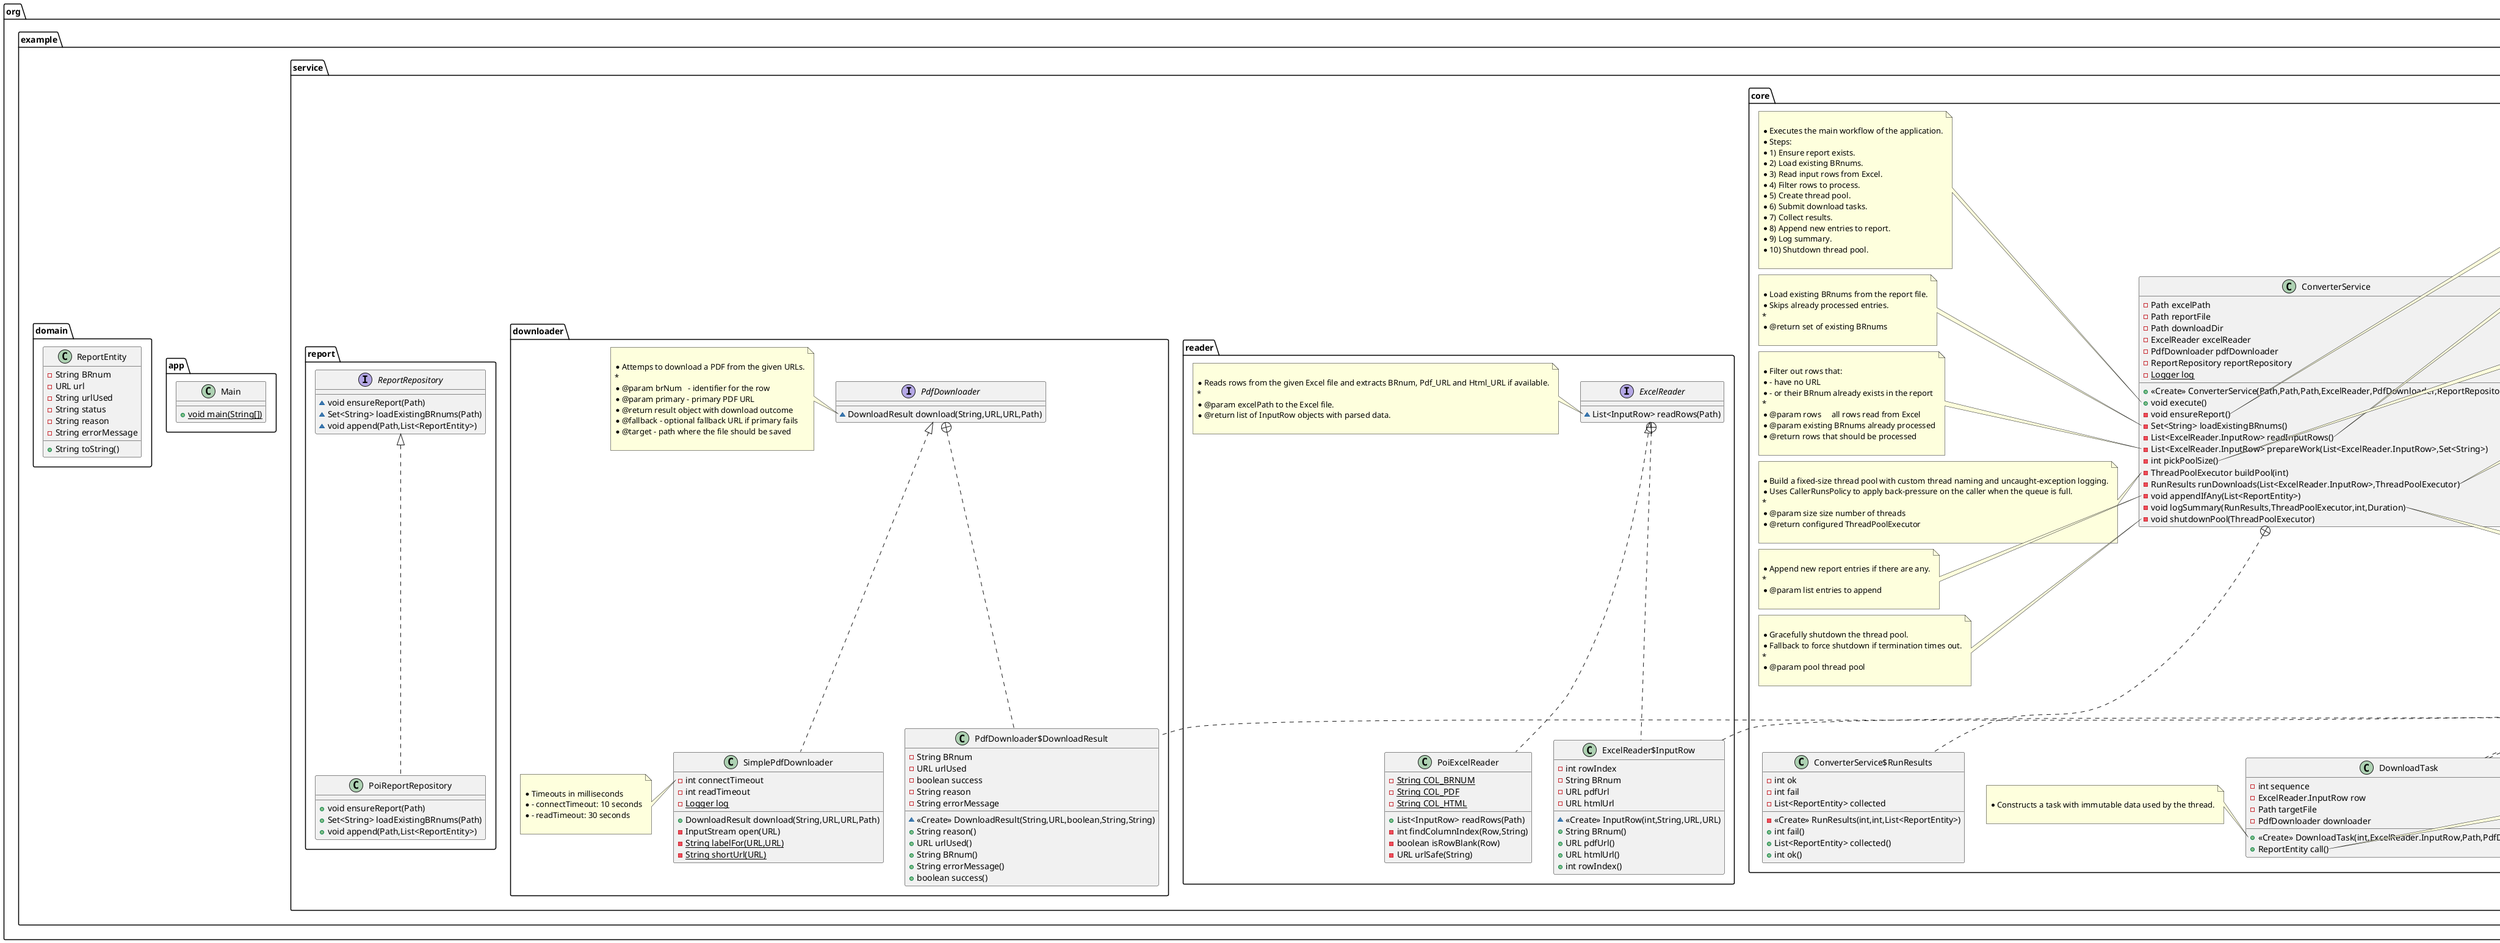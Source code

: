 @startuml
interface org.example.service.reader.ExcelReader {
~ List<InputRow> readRows(Path)
}
note left of org.example.service.reader.ExcelReader::readRows(Path)

     * Reads rows from the given Excel file and extracts BRnum, Pdf_URL and Html_URL if available.
     *
     * @param excelPath to the Excel file.
     * @return list of InputRow objects with parsed data.
     
end note

class org.example.service.reader.ExcelReader$InputRow {
- int rowIndex
- String BRnum
- URL pdfUrl
- URL htmlUrl
~ <<Create>> InputRow(int,String,URL,URL)
+ String BRnum()
+ URL pdfUrl()
+ URL htmlUrl()
+ int rowIndex()
}
note top of org.example.service.reader.ExcelReader$InputRow

     * Simple DTO representing one row of input data.
     
end note



class org.example.service.downloader.SimplePdfDownloader {
- int connectTimeout
- int readTimeout
- {static} Logger log
+ DownloadResult download(String,URL,URL,Path)
- InputStream open(URL)
- {static} String labelFor(URL,URL)
- {static} String shortUrl(URL)
}
note left of org.example.service.downloader.SimplePdfDownloader::connectTimeout

     * Timeouts in milliseconds
     * - connectTimeout: 10 seconds
     * - readTimeout: 30 seconds
     
end note


interface org.example.service.downloader.PdfDownloader {
~ DownloadResult download(String,URL,URL,Path)
}
note left of org.example.service.downloader.PdfDownloader::download(String,URL,URL,Path)

     * Attemps to download a PDF from the given URLs.
     *
     * @param brNum   - identifier for the row
     * @param primary - primary PDF URL
     * @return result object with download outcome
     * @fallback - optional fallback URL if primary fails
     * @target - path where the file should be saved
     
end note

class org.example.service.downloader.PdfDownloader$DownloadResult {
- String BRnum
- URL urlUsed
- boolean success
- String reason
- String errorMessage
~ <<Create>> DownloadResult(String,URL,boolean,String,String)
+ String reason()
+ URL urlUsed()
+ String BRnum()
+ String errorMessage()
+ boolean success()
}
note top of org.example.service.downloader.PdfDownloader$DownloadResult

     * Simple result object for downloading attempt.
     
end note



class org.example.service.core.DownloadTask {
- int sequence
- ExcelReader.InputRow row
- Path targetFile
- PdfDownloader downloader
+ <<Create>> DownloadTask(int,ExcelReader.InputRow,Path,PdfDownloader)
+ ReportEntity call()
}
note top of org.example.service.core.DownloadTask

 * DownloadTask wraps a single row downloaded so it can run in a thread.
 * Inputs:
 * - Row meta (index, BRnum, primary/fallback URLs)
 * - Target file path for the PDF
 * - PdfDownloader strategy
 * Output:
 * - A fully built ReportEntity ready to be appended to the report
 
end note


note left of org.example.service.core.DownloadTask::DownloadTask(int,ExcelReader.InputRow,Path,PdfDownloader)

     * Constructs a task with immutable data used by the thread.
     
end note
note right of org.example.service.core.DownloadTask::call()

     * Performs the download and returns the report row descriping the result
     
end note

class org.example.app.Main {
+ {static} void main(String[])
}

interface org.example.service.report.ReportRepository {
~ void ensureReport(Path)
~ Set<String> loadExistingBRnums(Path)
~ void append(Path,List<ReportEntity>)
}

class org.example.service.report.PoiReportRepository {
+ void ensureReport(Path)
+ Set<String> loadExistingBRnums(Path)
+ void append(Path,List<ReportEntity>)
}

class org.example.service.reader.PoiExcelReader {
- {static} String COL_BRNUM
- {static} String COL_PDF
- {static} String COL_HTML
+ List<InputRow> readRows(Path)
- int findColumnIndex(Row,String)
- boolean isRowBlank(Row)
- URL urlSafe(String)
}


class org.example.domain.ReportEntity {
- String BRnum
- URL url
- String urlUsed
- String status
- String reason
- String errorMessage
+ String toString()
}


class org.example.service.core.ConverterService {
- Path excelPath
- Path reportFile
- Path downloadDir
- ExcelReader excelReader
- PdfDownloader pdfDownloader
- ReportRepository reportRepository
- {static} Logger log
+ <<Create>> ConverterService(Path,Path,Path,ExcelReader,PdfDownloader,ReportRepository)
+ void execute()
- void ensureReport()
- Set<String> loadExistingBRnums()
- List<ExcelReader.InputRow> readInputRows()
- List<ExcelReader.InputRow> prepareWork(List<ExcelReader.InputRow>,Set<String>)
- int pickPoolSize()
- ThreadPoolExecutor buildPool(int)
- RunResults runDownloads(List<ExcelReader.InputRow>,ThreadPoolExecutor)
- void appendIfAny(List<ReportEntity>)
- void logSummary(RunResults,ThreadPoolExecutor,int,Duration)
- void shutdownPool(ThreadPoolExecutor)
}

note left of org.example.service.core.ConverterService::execute()

     * Executes the main workflow of the application.
     * Steps:
     * 1) Ensure report exists.
     * 2) Load existing BRnums.
     * 3) Read input rows from Excel.
     * 4) Filter rows to process.
     * 5) Create thread pool.
     * 6) Submit download tasks.
     * 7) Collect results.
     * 8) Append new entries to report.
     * 9) Log summary.
     * 10) Shutdown thread pool.
     
end note
note right of org.example.service.core.ConverterService::ensureReport()

     * Ensures the report file exists, creating it if it doesn't exist.
     
end note
note left of org.example.service.core.ConverterService::loadExistingBRnums()

     * Load existing BRnums from the report file.
     * Skips already processed entries.
     *
     * @return set of existing BRnums
     
end note
note right of org.example.service.core.ConverterService::readInputRows()

     * Read all rows from the Excel input file.
     *
     * @return list of input rows
     
end note
note left of org.example.service.core.ConverterService::prepareWork(List<ExcelReader.InputRow>,Set<String>)

     * Filter out rows that:
     * - have no URL
     * - or their BRnum already exists in the report
     *
     * @param rows     all rows read from Excel
     * @param existing BRnums already processed
     * @return rows that should be processed
     
end note
note right of org.example.service.core.ConverterService::pickPoolSize()

     * Pick pool size based on CPU cores.
     * Ensures at least 4 and at most 6 threads.
     *
     * @return number of threads
     
end note
note left of org.example.service.core.ConverterService::buildPool(int)

     * Build a fixed-size thread pool with custom thread naming and uncaught-exception logging.
     * Uses CallerRunsPolicy to apply back-pressure on the caller when the queue is full.
     *
     * @param size size number of threads
     * @return configured ThreadPoolExecutor
     
end note
note right of org.example.service.core.ConverterService::runDownloads(List<ExcelReader.InputRow>,ThreadPoolExecutor)

     * Submit download tasks to the pool and collect results.
     * Logs success/failure of each task.
     *
     * @param work rows to process
     * @param pool thread pool to use
     * @return RunResults with counts and collected report entries
     
end note
note left of org.example.service.core.ConverterService::appendIfAny(List<ReportEntity>)

     * Append new report entries if there are any.
     *
     * @param list entries to append
     
end note
note right of org.example.service.core.ConverterService::logSummary(RunResults,ThreadPoolExecutor,int,Duration)

     * Print summary of run: thread stats, counts, timing, report path.
     *
     * @param rr       run results
     * @param pool     thread pool
     * @param poolSize configured thread count
     * @param elapsed  total elapsed time
     
end note
note left of org.example.service.core.ConverterService::shutdownPool(ThreadPoolExecutor)

     * Gracefully shutdown the thread pool.
     * Fallback to force shutdown if termination times out.
     *
     * @param pool thread pool
     
end note

class org.example.service.core.ConverterService$RunResults {
- int ok
- int fail
- List<ReportEntity> collected
- <<Create>> RunResults(int,int,List<ReportEntity>)
+ int fail()
+ List<ReportEntity> collected()
+ int ok()
}




org.example.service.reader.ExcelReader +.. org.example.service.reader.ExcelReader$InputRow
org.example.service.downloader.PdfDownloader <|.. org.example.service.downloader.SimplePdfDownloader
org.example.service.downloader.PdfDownloader +.. org.example.service.downloader.PdfDownloader$DownloadResult
org.example.service.core.Callable <|.. org.example.service.core.DownloadTask
org.example.service.report.ReportRepository <|.. org.example.service.report.PoiReportRepository
org.example.service.reader.ExcelReader <|.. org.example.service.reader.PoiExcelReader
org.example.service.core.ConverterService +.. org.example.service.core.ConverterService$RunResults
@enduml